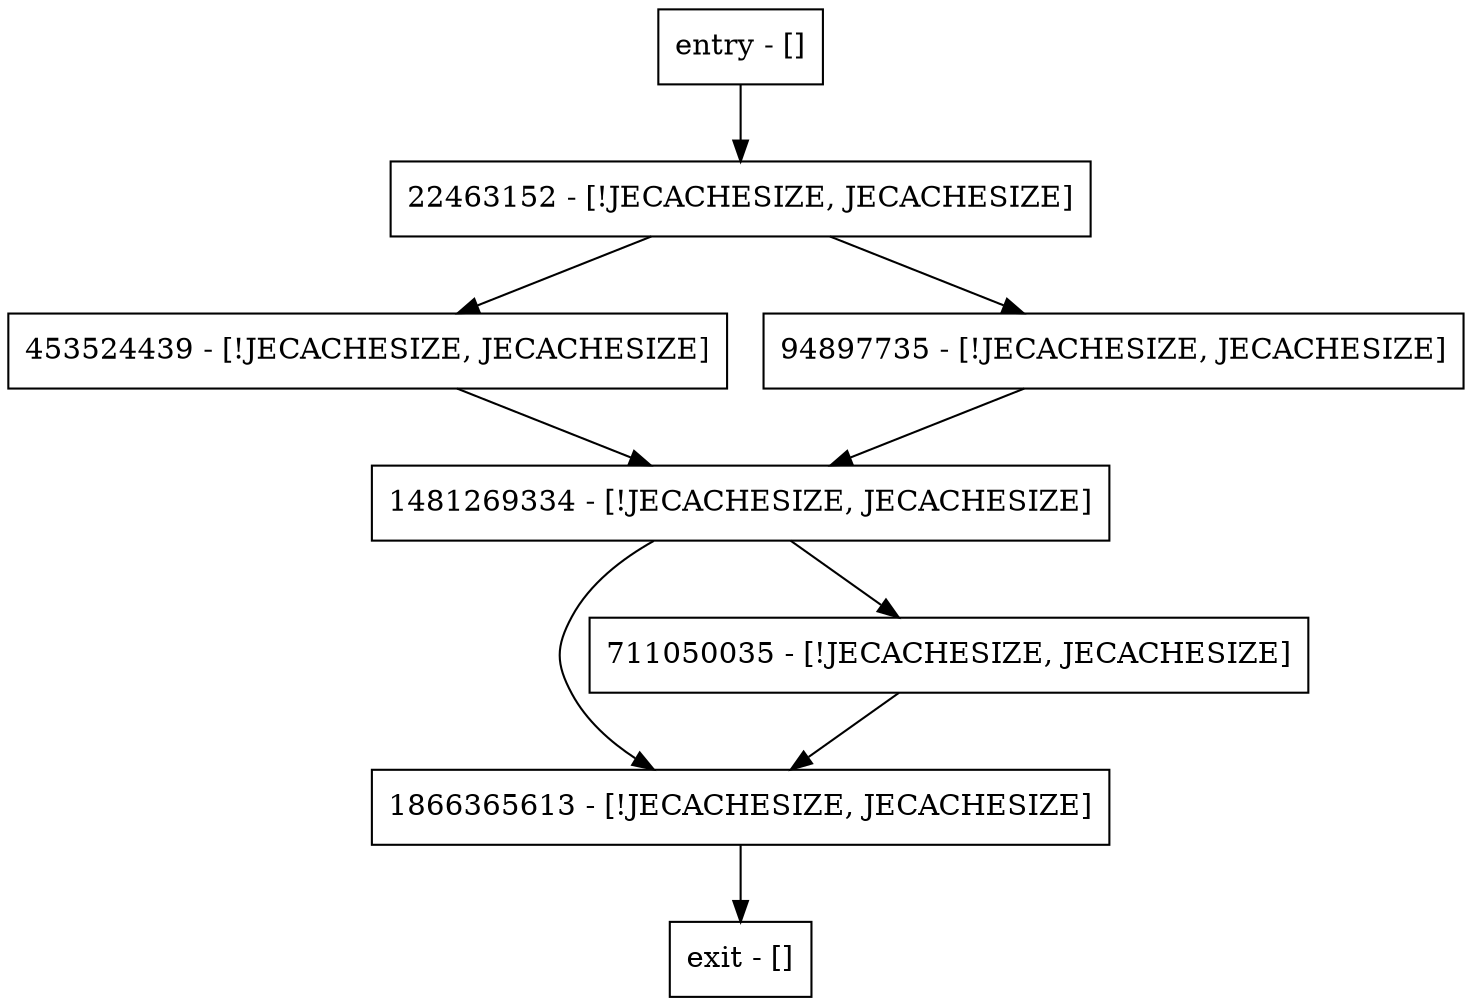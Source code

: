 digraph <init> {
node [shape=record];
entry [label="entry - []"];
exit [label="exit - []"];
22463152 [label="22463152 - [!JECACHESIZE, JECACHESIZE]"];
1866365613 [label="1866365613 - [!JECACHESIZE, JECACHESIZE]"];
1481269334 [label="1481269334 - [!JECACHESIZE, JECACHESIZE]"];
711050035 [label="711050035 - [!JECACHESIZE, JECACHESIZE]"];
453524439 [label="453524439 - [!JECACHESIZE, JECACHESIZE]"];
94897735 [label="94897735 - [!JECACHESIZE, JECACHESIZE]"];
entry;
exit;
entry -> 22463152;
22463152 -> 453524439;
22463152 -> 94897735;
1866365613 -> exit;
1481269334 -> 1866365613;
1481269334 -> 711050035;
711050035 -> 1866365613;
453524439 -> 1481269334;
94897735 -> 1481269334;
}
